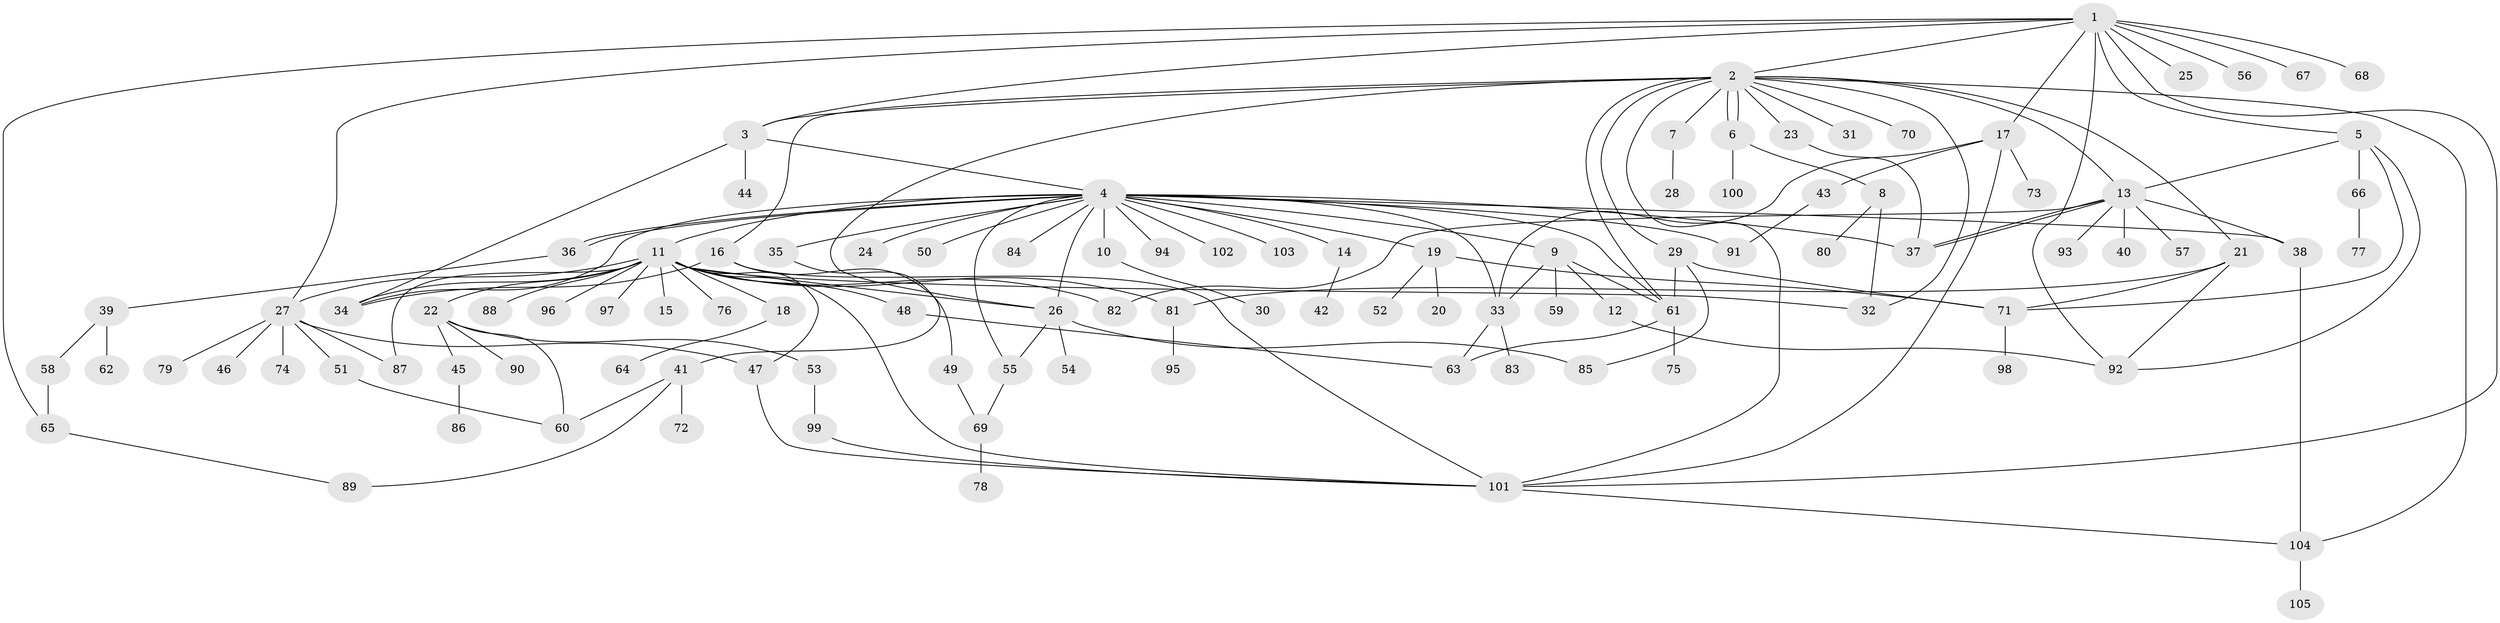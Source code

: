 // coarse degree distribution, {17: 0.025, 5: 0.0625, 22: 0.0125, 11: 0.0125, 1: 0.525, 2: 0.15, 19: 0.0125, 6: 0.0125, 7: 0.0375, 4: 0.05, 3: 0.1}
// Generated by graph-tools (version 1.1) at 2025/51/02/27/25 19:51:55]
// undirected, 105 vertices, 153 edges
graph export_dot {
graph [start="1"]
  node [color=gray90,style=filled];
  1;
  2;
  3;
  4;
  5;
  6;
  7;
  8;
  9;
  10;
  11;
  12;
  13;
  14;
  15;
  16;
  17;
  18;
  19;
  20;
  21;
  22;
  23;
  24;
  25;
  26;
  27;
  28;
  29;
  30;
  31;
  32;
  33;
  34;
  35;
  36;
  37;
  38;
  39;
  40;
  41;
  42;
  43;
  44;
  45;
  46;
  47;
  48;
  49;
  50;
  51;
  52;
  53;
  54;
  55;
  56;
  57;
  58;
  59;
  60;
  61;
  62;
  63;
  64;
  65;
  66;
  67;
  68;
  69;
  70;
  71;
  72;
  73;
  74;
  75;
  76;
  77;
  78;
  79;
  80;
  81;
  82;
  83;
  84;
  85;
  86;
  87;
  88;
  89;
  90;
  91;
  92;
  93;
  94;
  95;
  96;
  97;
  98;
  99;
  100;
  101;
  102;
  103;
  104;
  105;
  1 -- 2;
  1 -- 3;
  1 -- 5;
  1 -- 17;
  1 -- 25;
  1 -- 27;
  1 -- 56;
  1 -- 65;
  1 -- 67;
  1 -- 68;
  1 -- 92;
  1 -- 101;
  2 -- 3;
  2 -- 6;
  2 -- 6;
  2 -- 7;
  2 -- 13;
  2 -- 16;
  2 -- 21;
  2 -- 23;
  2 -- 26;
  2 -- 29;
  2 -- 31;
  2 -- 32;
  2 -- 61;
  2 -- 70;
  2 -- 101;
  2 -- 104;
  3 -- 4;
  3 -- 34;
  3 -- 44;
  4 -- 9;
  4 -- 10;
  4 -- 11;
  4 -- 14;
  4 -- 19;
  4 -- 24;
  4 -- 26;
  4 -- 33;
  4 -- 34;
  4 -- 35;
  4 -- 36;
  4 -- 36;
  4 -- 37;
  4 -- 38;
  4 -- 50;
  4 -- 55;
  4 -- 61;
  4 -- 84;
  4 -- 91;
  4 -- 94;
  4 -- 102;
  4 -- 103;
  5 -- 13;
  5 -- 66;
  5 -- 71;
  5 -- 92;
  6 -- 8;
  6 -- 100;
  7 -- 28;
  8 -- 32;
  8 -- 80;
  9 -- 12;
  9 -- 33;
  9 -- 59;
  9 -- 61;
  10 -- 30;
  11 -- 15;
  11 -- 18;
  11 -- 22;
  11 -- 26;
  11 -- 27;
  11 -- 32;
  11 -- 34;
  11 -- 47;
  11 -- 48;
  11 -- 76;
  11 -- 81;
  11 -- 82;
  11 -- 87;
  11 -- 88;
  11 -- 96;
  11 -- 97;
  11 -- 101;
  12 -- 92;
  13 -- 37;
  13 -- 37;
  13 -- 38;
  13 -- 40;
  13 -- 57;
  13 -- 82;
  13 -- 93;
  14 -- 42;
  16 -- 34;
  16 -- 49;
  16 -- 101;
  17 -- 33;
  17 -- 43;
  17 -- 73;
  17 -- 101;
  18 -- 64;
  19 -- 20;
  19 -- 52;
  19 -- 71;
  21 -- 71;
  21 -- 81;
  21 -- 92;
  22 -- 45;
  22 -- 53;
  22 -- 60;
  22 -- 90;
  23 -- 37;
  26 -- 54;
  26 -- 55;
  26 -- 85;
  27 -- 46;
  27 -- 47;
  27 -- 51;
  27 -- 74;
  27 -- 79;
  27 -- 87;
  29 -- 61;
  29 -- 71;
  29 -- 85;
  33 -- 63;
  33 -- 83;
  35 -- 41;
  36 -- 39;
  38 -- 104;
  39 -- 58;
  39 -- 62;
  41 -- 60;
  41 -- 72;
  41 -- 89;
  43 -- 91;
  45 -- 86;
  47 -- 101;
  48 -- 63;
  49 -- 69;
  51 -- 60;
  53 -- 99;
  55 -- 69;
  58 -- 65;
  61 -- 63;
  61 -- 75;
  65 -- 89;
  66 -- 77;
  69 -- 78;
  71 -- 98;
  81 -- 95;
  99 -- 101;
  101 -- 104;
  104 -- 105;
}
